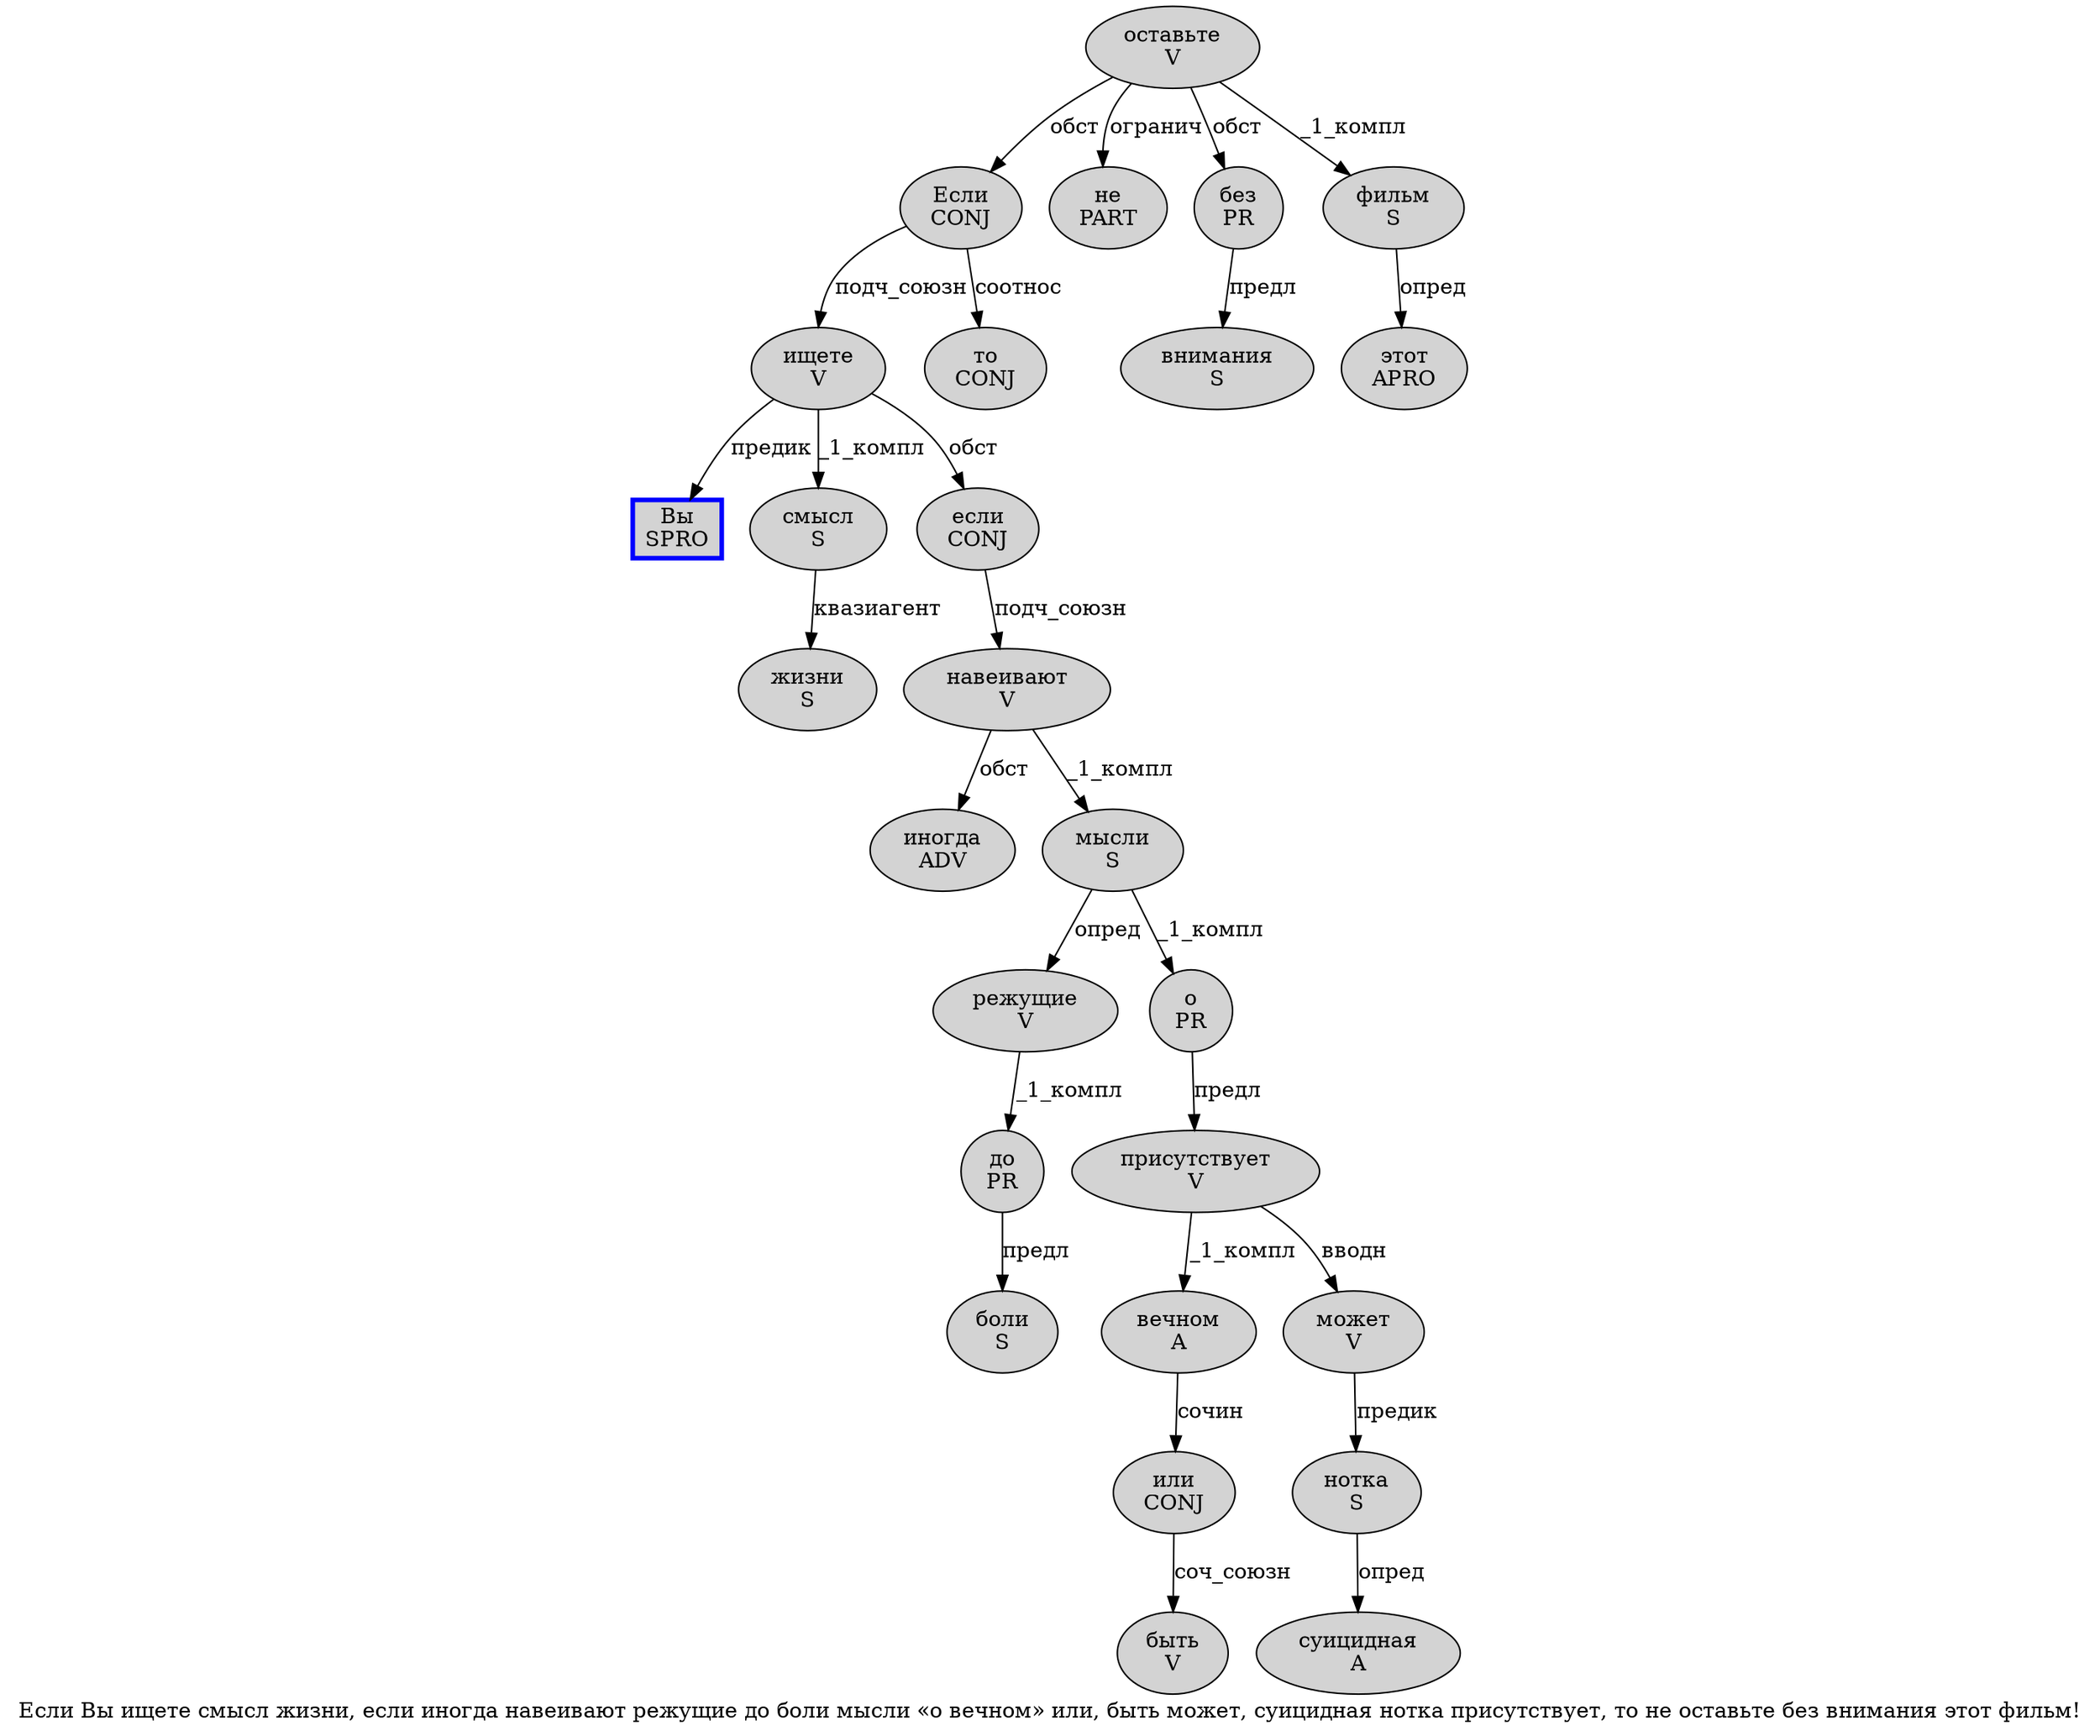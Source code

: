 digraph SENTENCE_1301 {
	graph [label="Если Вы ищете смысл жизни, если иногда навеивают режущие до боли мысли «о вечном» или, быть может, суицидная нотка присутствует, то не оставьте без внимания этот фильм!"]
	node [style=filled]
		0 [label="Если
CONJ" color="" fillcolor=lightgray penwidth=1 shape=ellipse]
		1 [label="Вы
SPRO" color=blue fillcolor=lightgray penwidth=3 shape=box]
		2 [label="ищете
V" color="" fillcolor=lightgray penwidth=1 shape=ellipse]
		3 [label="смысл
S" color="" fillcolor=lightgray penwidth=1 shape=ellipse]
		4 [label="жизни
S" color="" fillcolor=lightgray penwidth=1 shape=ellipse]
		6 [label="если
CONJ" color="" fillcolor=lightgray penwidth=1 shape=ellipse]
		7 [label="иногда
ADV" color="" fillcolor=lightgray penwidth=1 shape=ellipse]
		8 [label="навеивают
V" color="" fillcolor=lightgray penwidth=1 shape=ellipse]
		9 [label="режущие
V" color="" fillcolor=lightgray penwidth=1 shape=ellipse]
		10 [label="до
PR" color="" fillcolor=lightgray penwidth=1 shape=ellipse]
		11 [label="боли
S" color="" fillcolor=lightgray penwidth=1 shape=ellipse]
		12 [label="мысли
S" color="" fillcolor=lightgray penwidth=1 shape=ellipse]
		14 [label="о
PR" color="" fillcolor=lightgray penwidth=1 shape=ellipse]
		15 [label="вечном
A" color="" fillcolor=lightgray penwidth=1 shape=ellipse]
		17 [label="или
CONJ" color="" fillcolor=lightgray penwidth=1 shape=ellipse]
		19 [label="быть
V" color="" fillcolor=lightgray penwidth=1 shape=ellipse]
		20 [label="может
V" color="" fillcolor=lightgray penwidth=1 shape=ellipse]
		22 [label="суицидная
A" color="" fillcolor=lightgray penwidth=1 shape=ellipse]
		23 [label="нотка
S" color="" fillcolor=lightgray penwidth=1 shape=ellipse]
		24 [label="присутствует
V" color="" fillcolor=lightgray penwidth=1 shape=ellipse]
		26 [label="то
CONJ" color="" fillcolor=lightgray penwidth=1 shape=ellipse]
		27 [label="не
PART" color="" fillcolor=lightgray penwidth=1 shape=ellipse]
		28 [label="оставьте
V" color="" fillcolor=lightgray penwidth=1 shape=ellipse]
		29 [label="без
PR" color="" fillcolor=lightgray penwidth=1 shape=ellipse]
		30 [label="внимания
S" color="" fillcolor=lightgray penwidth=1 shape=ellipse]
		31 [label="этот
APRO" color="" fillcolor=lightgray penwidth=1 shape=ellipse]
		32 [label="фильм
S" color="" fillcolor=lightgray penwidth=1 shape=ellipse]
			8 -> 7 [label="обст"]
			8 -> 12 [label="_1_компл"]
			32 -> 31 [label="опред"]
			24 -> 15 [label="_1_компл"]
			24 -> 20 [label="вводн"]
			0 -> 2 [label="подч_союзн"]
			0 -> 26 [label="соотнос"]
			29 -> 30 [label="предл"]
			9 -> 10 [label="_1_компл"]
			28 -> 0 [label="обст"]
			28 -> 27 [label="огранич"]
			28 -> 29 [label="обст"]
			28 -> 32 [label="_1_компл"]
			20 -> 23 [label="предик"]
			2 -> 1 [label="предик"]
			2 -> 3 [label="_1_компл"]
			2 -> 6 [label="обст"]
			6 -> 8 [label="подч_союзн"]
			14 -> 24 [label="предл"]
			17 -> 19 [label="соч_союзн"]
			3 -> 4 [label="квазиагент"]
			15 -> 17 [label="сочин"]
			10 -> 11 [label="предл"]
			12 -> 9 [label="опред"]
			12 -> 14 [label="_1_компл"]
			23 -> 22 [label="опред"]
}